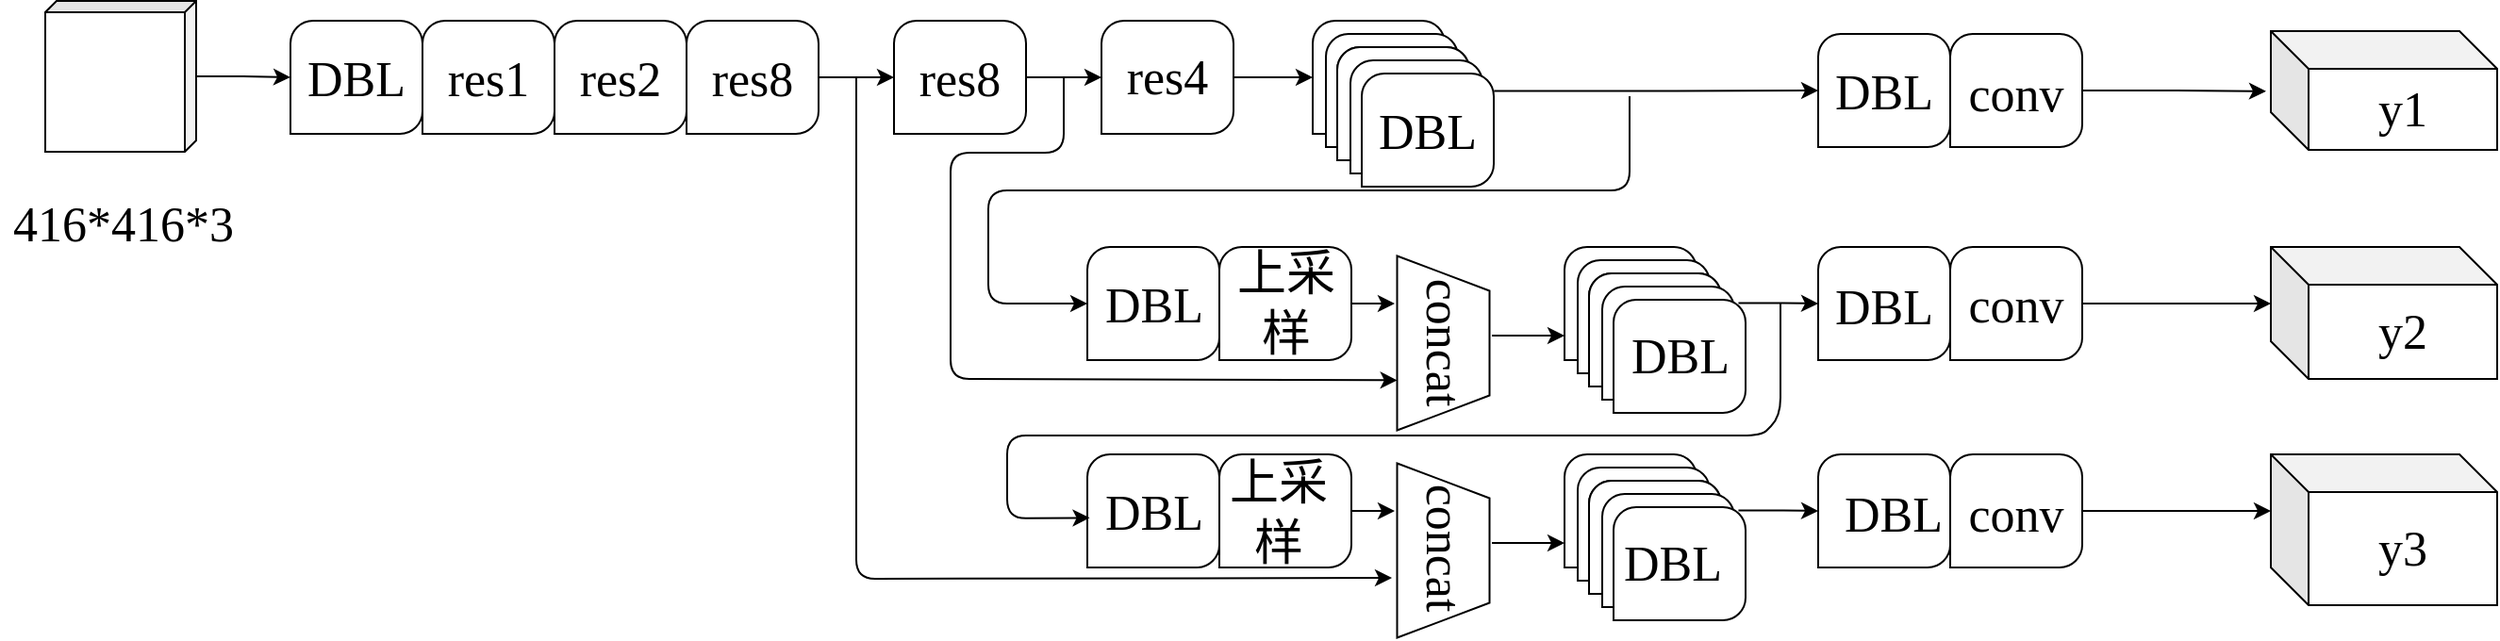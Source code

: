 <mxfile version="12.8.1" type="github">
  <diagram id="cxJui8YIb2qXLyrM7N-O" name="Page-1">
    <mxGraphModel dx="2379" dy="689" grid="1" gridSize="10" guides="1" tooltips="1" connect="1" arrows="1" fold="1" page="1" pageScale="1" pageWidth="827" pageHeight="1169" math="0" shadow="0">
      <root>
        <mxCell id="0" />
        <mxCell id="1" parent="0" />
        <mxCell id="h7xeCGE2rYM3C8ICNuwG-74" value="" style="edgeStyle=orthogonalEdgeStyle;rounded=0;orthogonalLoop=1;jettySize=auto;html=1;fontFamily=Times New Roman;fontSize=26;" parent="1" source="h7xeCGE2rYM3C8ICNuwG-2" target="h7xeCGE2rYM3C8ICNuwG-73" edge="1">
          <mxGeometry relative="1" as="geometry" />
        </mxCell>
        <mxCell id="h7xeCGE2rYM3C8ICNuwG-2" value="" style="shape=cube;whiteSpace=wrap;html=1;boundedLbl=1;backgroundOutline=1;darkOpacity=0.05;darkOpacity2=0.1;rotation=90;size=6;fontFamily=Times New Roman;fontSize=26;" parent="1" vertex="1">
          <mxGeometry x="-20" y="119.5" width="80" height="80" as="geometry" />
        </mxCell>
        <mxCell id="h7xeCGE2rYM3C8ICNuwG-28" value="" style="edgeStyle=orthogonalEdgeStyle;rounded=0;orthogonalLoop=1;jettySize=auto;html=1;entryX=-0.021;entryY=0.506;entryDx=0;entryDy=0;entryPerimeter=0;fontFamily=Times New Roman;fontSize=26;" parent="1" source="h7xeCGE2rYM3C8ICNuwG-4" target="h7xeCGE2rYM3C8ICNuwG-29" edge="1">
          <mxGeometry relative="1" as="geometry">
            <mxPoint x="1140" y="167" as="targetPoint" />
          </mxGeometry>
        </mxCell>
        <mxCell id="h7xeCGE2rYM3C8ICNuwG-4" value="" style="verticalLabelPosition=bottom;verticalAlign=top;html=1;shape=mxgraph.basic.three_corner_round_rect;dx=6;fontFamily=Times New Roman;fontSize=26;" parent="1" vertex="1">
          <mxGeometry x="990" y="137" width="70" height="60" as="geometry" />
        </mxCell>
        <mxCell id="h7xeCGE2rYM3C8ICNuwG-10" value="" style="verticalLabelPosition=bottom;verticalAlign=top;html=1;shape=mxgraph.basic.three_corner_round_rect;dx=6;fontFamily=Times New Roman;fontSize=26;" parent="1" vertex="1">
          <mxGeometry x="180" y="130" width="70" height="60" as="geometry" />
        </mxCell>
        <mxCell id="h7xeCGE2rYM3C8ICNuwG-11" value="" style="verticalLabelPosition=bottom;verticalAlign=top;html=1;shape=mxgraph.basic.three_corner_round_rect;dx=6;fontFamily=Times New Roman;fontSize=26;" parent="1" vertex="1">
          <mxGeometry x="250" y="130" width="70" height="60" as="geometry" />
        </mxCell>
        <mxCell id="h7xeCGE2rYM3C8ICNuwG-14" value="" style="edgeStyle=orthogonalEdgeStyle;rounded=0;orthogonalLoop=1;jettySize=auto;html=1;fontFamily=Times New Roman;fontSize=26;" parent="1" source="h7xeCGE2rYM3C8ICNuwG-12" target="h7xeCGE2rYM3C8ICNuwG-13" edge="1">
          <mxGeometry relative="1" as="geometry" />
        </mxCell>
        <mxCell id="h7xeCGE2rYM3C8ICNuwG-12" value="" style="verticalLabelPosition=bottom;verticalAlign=top;html=1;shape=mxgraph.basic.three_corner_round_rect;dx=6;fontFamily=Times New Roman;fontSize=26;" parent="1" vertex="1">
          <mxGeometry x="320" y="130" width="70" height="60" as="geometry" />
        </mxCell>
        <mxCell id="h7xeCGE2rYM3C8ICNuwG-16" value="" style="edgeStyle=orthogonalEdgeStyle;rounded=0;orthogonalLoop=1;jettySize=auto;html=1;fontFamily=Times New Roman;fontSize=26;" parent="1" source="h7xeCGE2rYM3C8ICNuwG-13" target="h7xeCGE2rYM3C8ICNuwG-15" edge="1">
          <mxGeometry relative="1" as="geometry" />
        </mxCell>
        <mxCell id="h7xeCGE2rYM3C8ICNuwG-13" value="" style="verticalLabelPosition=bottom;verticalAlign=top;html=1;shape=mxgraph.basic.three_corner_round_rect;dx=6;fontFamily=Times New Roman;fontSize=26;" parent="1" vertex="1">
          <mxGeometry x="430" y="130" width="70" height="60" as="geometry" />
        </mxCell>
        <mxCell id="h7xeCGE2rYM3C8ICNuwG-18" value="" style="edgeStyle=orthogonalEdgeStyle;rounded=0;orthogonalLoop=1;jettySize=auto;html=1;fontFamily=Times New Roman;fontSize=26;" parent="1" source="h7xeCGE2rYM3C8ICNuwG-15" target="h7xeCGE2rYM3C8ICNuwG-17" edge="1">
          <mxGeometry relative="1" as="geometry" />
        </mxCell>
        <mxCell id="h7xeCGE2rYM3C8ICNuwG-15" value="" style="verticalLabelPosition=bottom;verticalAlign=top;html=1;shape=mxgraph.basic.three_corner_round_rect;dx=6;fontFamily=Times New Roman;fontSize=26;" parent="1" vertex="1">
          <mxGeometry x="540" y="130" width="70" height="60" as="geometry" />
        </mxCell>
        <mxCell id="h7xeCGE2rYM3C8ICNuwG-17" value="" style="verticalLabelPosition=bottom;verticalAlign=top;html=1;shape=mxgraph.basic.three_corner_round_rect;dx=6;fontFamily=Times New Roman;fontSize=26;" parent="1" vertex="1">
          <mxGeometry x="652" y="130" width="70" height="60" as="geometry" />
        </mxCell>
        <mxCell id="h7xeCGE2rYM3C8ICNuwG-19" value="" style="verticalLabelPosition=bottom;verticalAlign=top;html=1;shape=mxgraph.basic.three_corner_round_rect;dx=6;fontFamily=Times New Roman;fontSize=26;" parent="1" vertex="1">
          <mxGeometry x="659" y="137" width="70" height="60" as="geometry" />
        </mxCell>
        <mxCell id="h7xeCGE2rYM3C8ICNuwG-20" value="" style="verticalLabelPosition=bottom;verticalAlign=top;html=1;shape=mxgraph.basic.three_corner_round_rect;dx=6;fontFamily=Times New Roman;fontSize=26;" parent="1" vertex="1">
          <mxGeometry x="665" y="144" width="70" height="60" as="geometry" />
        </mxCell>
        <mxCell id="h7xeCGE2rYM3C8ICNuwG-21" value="" style="verticalLabelPosition=bottom;verticalAlign=top;html=1;shape=mxgraph.basic.three_corner_round_rect;dx=6;fontFamily=Times New Roman;fontSize=26;" parent="1" vertex="1">
          <mxGeometry x="665" y="144" width="70" height="60" as="geometry" />
        </mxCell>
        <mxCell id="h7xeCGE2rYM3C8ICNuwG-22" value="" style="verticalLabelPosition=bottom;verticalAlign=top;html=1;shape=mxgraph.basic.three_corner_round_rect;dx=6;fontFamily=Times New Roman;fontSize=26;" parent="1" vertex="1">
          <mxGeometry x="672" y="151" width="70" height="60" as="geometry" />
        </mxCell>
        <mxCell id="h7xeCGE2rYM3C8ICNuwG-26" value="" style="edgeStyle=orthogonalEdgeStyle;rounded=0;orthogonalLoop=1;jettySize=auto;html=1;exitX=1.002;exitY=0.155;exitDx=0;exitDy=0;exitPerimeter=0;fontFamily=Times New Roman;fontSize=26;" parent="1" source="h7xeCGE2rYM3C8ICNuwG-23" target="h7xeCGE2rYM3C8ICNuwG-24" edge="1">
          <mxGeometry relative="1" as="geometry" />
        </mxCell>
        <mxCell id="h7xeCGE2rYM3C8ICNuwG-23" value="" style="verticalLabelPosition=bottom;verticalAlign=top;html=1;shape=mxgraph.basic.three_corner_round_rect;dx=6;fontFamily=Times New Roman;fontSize=26;" parent="1" vertex="1">
          <mxGeometry x="678" y="158" width="70" height="60" as="geometry" />
        </mxCell>
        <mxCell id="h7xeCGE2rYM3C8ICNuwG-24" value="" style="verticalLabelPosition=bottom;verticalAlign=top;html=1;shape=mxgraph.basic.three_corner_round_rect;dx=6;fontFamily=Times New Roman;fontSize=26;" parent="1" vertex="1">
          <mxGeometry x="920" y="137" width="70" height="60" as="geometry" />
        </mxCell>
        <mxCell id="h7xeCGE2rYM3C8ICNuwG-29" value="y1" style="shape=cube;whiteSpace=wrap;html=1;boundedLbl=1;backgroundOutline=1;darkOpacity=0.05;darkOpacity2=0.1;fontFamily=Times New Roman;fontSize=26;" parent="1" vertex="1">
          <mxGeometry x="1160" y="135.5" width="120" height="63" as="geometry" />
        </mxCell>
        <mxCell id="h7xeCGE2rYM3C8ICNuwG-42" value="" style="edgeStyle=orthogonalEdgeStyle;rounded=0;orthogonalLoop=1;jettySize=auto;html=1;fontFamily=Times New Roman;fontSize=26;" parent="1" source="h7xeCGE2rYM3C8ICNuwG-30" edge="1">
          <mxGeometry relative="1" as="geometry">
            <mxPoint x="695.5" y="280" as="targetPoint" />
          </mxGeometry>
        </mxCell>
        <mxCell id="h7xeCGE2rYM3C8ICNuwG-30" value="" style="verticalLabelPosition=bottom;verticalAlign=top;html=1;shape=mxgraph.basic.three_corner_round_rect;dx=6;fontFamily=Times New Roman;fontSize=26;" parent="1" vertex="1">
          <mxGeometry x="602.5" y="250" width="70" height="60" as="geometry" />
        </mxCell>
        <mxCell id="h7xeCGE2rYM3C8ICNuwG-31" value="" style="verticalLabelPosition=bottom;verticalAlign=top;html=1;shape=mxgraph.basic.three_corner_round_rect;dx=6;fontFamily=Times New Roman;fontSize=26;" parent="1" vertex="1">
          <mxGeometry x="532.5" y="250" width="70" height="60" as="geometry" />
        </mxCell>
        <mxCell id="h7xeCGE2rYM3C8ICNuwG-34" value="" style="verticalLabelPosition=bottom;verticalAlign=top;html=1;shape=mxgraph.basic.three_corner_round_rect;dx=6;fontFamily=Times New Roman;fontSize=26;" parent="1" vertex="1">
          <mxGeometry x="785.5" y="250" width="70" height="60" as="geometry" />
        </mxCell>
        <mxCell id="h7xeCGE2rYM3C8ICNuwG-35" value="" style="verticalLabelPosition=bottom;verticalAlign=top;html=1;shape=mxgraph.basic.three_corner_round_rect;dx=6;fontFamily=Times New Roman;fontSize=26;" parent="1" vertex="1">
          <mxGeometry x="792.5" y="257" width="70" height="60" as="geometry" />
        </mxCell>
        <mxCell id="h7xeCGE2rYM3C8ICNuwG-36" value="" style="verticalLabelPosition=bottom;verticalAlign=top;html=1;shape=mxgraph.basic.three_corner_round_rect;dx=6;fontFamily=Times New Roman;fontSize=26;" parent="1" vertex="1">
          <mxGeometry x="798.5" y="264" width="70" height="60" as="geometry" />
        </mxCell>
        <mxCell id="h7xeCGE2rYM3C8ICNuwG-37" value="" style="verticalLabelPosition=bottom;verticalAlign=top;html=1;shape=mxgraph.basic.three_corner_round_rect;dx=6;fontFamily=Times New Roman;fontSize=26;" parent="1" vertex="1">
          <mxGeometry x="798.5" y="264" width="70" height="60" as="geometry" />
        </mxCell>
        <mxCell id="h7xeCGE2rYM3C8ICNuwG-38" value="" style="verticalLabelPosition=bottom;verticalAlign=top;html=1;shape=mxgraph.basic.three_corner_round_rect;dx=6;fontFamily=Times New Roman;fontSize=26;" parent="1" vertex="1">
          <mxGeometry x="805.5" y="271" width="70" height="60" as="geometry" />
        </mxCell>
        <mxCell id="h7xeCGE2rYM3C8ICNuwG-46" value="" style="edgeStyle=orthogonalEdgeStyle;rounded=0;orthogonalLoop=1;jettySize=auto;html=1;exitX=0.946;exitY=0.03;exitDx=0;exitDy=0;exitPerimeter=0;fontFamily=Times New Roman;fontSize=26;" parent="1" source="h7xeCGE2rYM3C8ICNuwG-39" target="h7xeCGE2rYM3C8ICNuwG-44" edge="1">
          <mxGeometry relative="1" as="geometry" />
        </mxCell>
        <mxCell id="h7xeCGE2rYM3C8ICNuwG-39" value="" style="verticalLabelPosition=bottom;verticalAlign=top;html=1;shape=mxgraph.basic.three_corner_round_rect;dx=6;fontFamily=Times New Roman;fontSize=26;" parent="1" vertex="1">
          <mxGeometry x="811.5" y="278" width="70" height="60" as="geometry" />
        </mxCell>
        <mxCell id="h7xeCGE2rYM3C8ICNuwG-45" value="" style="edgeStyle=orthogonalEdgeStyle;rounded=0;orthogonalLoop=1;jettySize=auto;html=1;fontFamily=Times New Roman;fontSize=26;" parent="1" edge="1">
          <mxGeometry relative="1" as="geometry">
            <mxPoint x="747" y="297" as="sourcePoint" />
            <mxPoint x="785.5" y="297" as="targetPoint" />
          </mxGeometry>
        </mxCell>
        <mxCell id="h7xeCGE2rYM3C8ICNuwG-40" value="" style="shape=trapezoid;perimeter=trapezoidPerimeter;whiteSpace=wrap;html=1;rotation=90;fontFamily=Times New Roman;fontSize=26;" parent="1" vertex="1">
          <mxGeometry x="675" y="276.5" width="92.5" height="49" as="geometry" />
        </mxCell>
        <mxCell id="h7xeCGE2rYM3C8ICNuwG-49" value="" style="edgeStyle=orthogonalEdgeStyle;rounded=0;orthogonalLoop=1;jettySize=auto;html=1;entryX=0;entryY=0;entryDx=0;entryDy=30;entryPerimeter=0;fontFamily=Times New Roman;fontSize=26;" parent="1" source="h7xeCGE2rYM3C8ICNuwG-43" target="h7xeCGE2rYM3C8ICNuwG-47" edge="1">
          <mxGeometry relative="1" as="geometry">
            <mxPoint x="1140" y="280" as="targetPoint" />
          </mxGeometry>
        </mxCell>
        <mxCell id="h7xeCGE2rYM3C8ICNuwG-43" value="" style="verticalLabelPosition=bottom;verticalAlign=top;html=1;shape=mxgraph.basic.three_corner_round_rect;dx=6;fontFamily=Times New Roman;fontSize=26;" parent="1" vertex="1">
          <mxGeometry x="990" y="250" width="70" height="60" as="geometry" />
        </mxCell>
        <mxCell id="h7xeCGE2rYM3C8ICNuwG-44" value="" style="verticalLabelPosition=bottom;verticalAlign=top;html=1;shape=mxgraph.basic.three_corner_round_rect;dx=6;fontFamily=Times New Roman;fontSize=26;" parent="1" vertex="1">
          <mxGeometry x="920" y="250" width="70" height="60" as="geometry" />
        </mxCell>
        <mxCell id="h7xeCGE2rYM3C8ICNuwG-47" value="y2" style="shape=cube;whiteSpace=wrap;html=1;boundedLbl=1;backgroundOutline=1;darkOpacity=0.05;darkOpacity2=0.1;fontFamily=Times New Roman;fontSize=26;" parent="1" vertex="1">
          <mxGeometry x="1160" y="250" width="120" height="70" as="geometry" />
        </mxCell>
        <mxCell id="h7xeCGE2rYM3C8ICNuwG-50" value="" style="endArrow=classic;html=1;entryX=0;entryY=0.5;entryDx=0;entryDy=0;entryPerimeter=0;fontFamily=Times New Roman;fontSize=26;" parent="1" target="h7xeCGE2rYM3C8ICNuwG-31" edge="1">
          <mxGeometry width="50" height="50" relative="1" as="geometry">
            <mxPoint x="820" y="170" as="sourcePoint" />
            <mxPoint x="40" y="441" as="targetPoint" />
            <Array as="points">
              <mxPoint x="820" y="220" />
              <mxPoint x="650" y="220" />
              <mxPoint x="480" y="220" />
              <mxPoint x="480" y="280" />
            </Array>
          </mxGeometry>
        </mxCell>
        <mxCell id="h7xeCGE2rYM3C8ICNuwG-51" value="" style="endArrow=classic;html=1;entryX=0.713;entryY=0.998;entryDx=0;entryDy=0;entryPerimeter=0;fontFamily=Times New Roman;fontSize=26;" parent="1" target="h7xeCGE2rYM3C8ICNuwG-40" edge="1">
          <mxGeometry width="50" height="50" relative="1" as="geometry">
            <mxPoint x="520" y="160" as="sourcePoint" />
            <mxPoint x="320" y="350" as="targetPoint" />
            <Array as="points">
              <mxPoint x="520" y="200" />
              <mxPoint x="460" y="200" />
              <mxPoint x="460" y="320" />
            </Array>
          </mxGeometry>
        </mxCell>
        <mxCell id="h7xeCGE2rYM3C8ICNuwG-52" value="" style="edgeStyle=orthogonalEdgeStyle;rounded=0;orthogonalLoop=1;jettySize=auto;html=1;fontFamily=Times New Roman;fontSize=26;" parent="1" source="h7xeCGE2rYM3C8ICNuwG-53" edge="1">
          <mxGeometry relative="1" as="geometry">
            <mxPoint x="695.5" y="390" as="targetPoint" />
          </mxGeometry>
        </mxCell>
        <mxCell id="h7xeCGE2rYM3C8ICNuwG-53" value="" style="verticalLabelPosition=bottom;verticalAlign=top;html=1;shape=mxgraph.basic.three_corner_round_rect;dx=6;fontFamily=Times New Roman;fontSize=26;" parent="1" vertex="1">
          <mxGeometry x="602.5" y="360" width="70" height="60" as="geometry" />
        </mxCell>
        <mxCell id="h7xeCGE2rYM3C8ICNuwG-54" value="" style="verticalLabelPosition=bottom;verticalAlign=top;html=1;shape=mxgraph.basic.three_corner_round_rect;dx=6;fontFamily=Times New Roman;fontSize=26;" parent="1" vertex="1">
          <mxGeometry x="532.5" y="360" width="70" height="60" as="geometry" />
        </mxCell>
        <mxCell id="h7xeCGE2rYM3C8ICNuwG-55" value="" style="verticalLabelPosition=bottom;verticalAlign=top;html=1;shape=mxgraph.basic.three_corner_round_rect;dx=6;fontFamily=Times New Roman;fontSize=26;" parent="1" vertex="1">
          <mxGeometry x="785.5" y="360" width="70" height="60" as="geometry" />
        </mxCell>
        <mxCell id="h7xeCGE2rYM3C8ICNuwG-56" value="" style="verticalLabelPosition=bottom;verticalAlign=top;html=1;shape=mxgraph.basic.three_corner_round_rect;dx=6;fontFamily=Times New Roman;fontSize=26;" parent="1" vertex="1">
          <mxGeometry x="792.5" y="367" width="70" height="60" as="geometry" />
        </mxCell>
        <mxCell id="h7xeCGE2rYM3C8ICNuwG-57" value="" style="verticalLabelPosition=bottom;verticalAlign=top;html=1;shape=mxgraph.basic.three_corner_round_rect;dx=6;fontFamily=Times New Roman;fontSize=26;" parent="1" vertex="1">
          <mxGeometry x="798.5" y="374" width="70" height="60" as="geometry" />
        </mxCell>
        <mxCell id="h7xeCGE2rYM3C8ICNuwG-58" value="" style="verticalLabelPosition=bottom;verticalAlign=top;html=1;shape=mxgraph.basic.three_corner_round_rect;dx=6;fontFamily=Times New Roman;fontSize=26;" parent="1" vertex="1">
          <mxGeometry x="798.5" y="374" width="70" height="60" as="geometry" />
        </mxCell>
        <mxCell id="h7xeCGE2rYM3C8ICNuwG-59" value="" style="verticalLabelPosition=bottom;verticalAlign=top;html=1;shape=mxgraph.basic.three_corner_round_rect;dx=6;fontFamily=Times New Roman;fontSize=26;" parent="1" vertex="1">
          <mxGeometry x="805.5" y="381" width="70" height="60" as="geometry" />
        </mxCell>
        <mxCell id="h7xeCGE2rYM3C8ICNuwG-60" value="" style="edgeStyle=orthogonalEdgeStyle;rounded=0;orthogonalLoop=1;jettySize=auto;html=1;exitX=0.946;exitY=0.03;exitDx=0;exitDy=0;exitPerimeter=0;fontFamily=Times New Roman;fontSize=26;" parent="1" source="h7xeCGE2rYM3C8ICNuwG-61" target="h7xeCGE2rYM3C8ICNuwG-66" edge="1">
          <mxGeometry relative="1" as="geometry" />
        </mxCell>
        <mxCell id="h7xeCGE2rYM3C8ICNuwG-61" value="" style="verticalLabelPosition=bottom;verticalAlign=top;html=1;shape=mxgraph.basic.three_corner_round_rect;dx=6;fontFamily=Times New Roman;fontSize=26;" parent="1" vertex="1">
          <mxGeometry x="811.5" y="388" width="70" height="60" as="geometry" />
        </mxCell>
        <mxCell id="h7xeCGE2rYM3C8ICNuwG-62" value="" style="edgeStyle=orthogonalEdgeStyle;rounded=0;orthogonalLoop=1;jettySize=auto;html=1;fontFamily=Times New Roman;fontSize=26;" parent="1" edge="1">
          <mxGeometry relative="1" as="geometry">
            <mxPoint x="747" y="407" as="sourcePoint" />
            <mxPoint x="785.5" y="407" as="targetPoint" />
          </mxGeometry>
        </mxCell>
        <mxCell id="h7xeCGE2rYM3C8ICNuwG-63" value="" style="shape=trapezoid;perimeter=trapezoidPerimeter;whiteSpace=wrap;html=1;rotation=90;fontFamily=Times New Roman;fontSize=26;" parent="1" vertex="1">
          <mxGeometry x="675" y="386.5" width="92.5" height="49" as="geometry" />
        </mxCell>
        <mxCell id="h7xeCGE2rYM3C8ICNuwG-64" value="" style="edgeStyle=orthogonalEdgeStyle;rounded=0;orthogonalLoop=1;jettySize=auto;html=1;entryX=0;entryY=0;entryDx=0;entryDy=30;entryPerimeter=0;fontFamily=Times New Roman;fontSize=26;" parent="1" source="h7xeCGE2rYM3C8ICNuwG-65" target="h7xeCGE2rYM3C8ICNuwG-67" edge="1">
          <mxGeometry relative="1" as="geometry">
            <mxPoint x="1140" y="390" as="targetPoint" />
          </mxGeometry>
        </mxCell>
        <mxCell id="h7xeCGE2rYM3C8ICNuwG-65" value="" style="verticalLabelPosition=bottom;verticalAlign=top;html=1;shape=mxgraph.basic.three_corner_round_rect;dx=6;fontFamily=Times New Roman;fontSize=26;" parent="1" vertex="1">
          <mxGeometry x="990" y="360" width="70" height="60" as="geometry" />
        </mxCell>
        <mxCell id="h7xeCGE2rYM3C8ICNuwG-66" value="" style="verticalLabelPosition=bottom;verticalAlign=top;html=1;shape=mxgraph.basic.three_corner_round_rect;dx=6;fontFamily=Times New Roman;fontSize=26;" parent="1" vertex="1">
          <mxGeometry x="920" y="360" width="70" height="60" as="geometry" />
        </mxCell>
        <mxCell id="h7xeCGE2rYM3C8ICNuwG-67" value="y3" style="shape=cube;whiteSpace=wrap;html=1;boundedLbl=1;backgroundOutline=1;darkOpacity=0.05;darkOpacity2=0.1;fontFamily=Times New Roman;fontSize=26;" parent="1" vertex="1">
          <mxGeometry x="1160" y="360" width="120" height="80" as="geometry" />
        </mxCell>
        <mxCell id="h7xeCGE2rYM3C8ICNuwG-68" value="" style="endArrow=classic;html=1;entryX=0.657;entryY=1.056;entryDx=0;entryDy=0;entryPerimeter=0;fontFamily=Times New Roman;fontSize=26;" parent="1" target="h7xeCGE2rYM3C8ICNuwG-63" edge="1">
          <mxGeometry width="50" height="50" relative="1" as="geometry">
            <mxPoint x="410" y="160" as="sourcePoint" />
            <mxPoint x="220" y="481" as="targetPoint" />
            <Array as="points">
              <mxPoint x="410" y="426" />
            </Array>
          </mxGeometry>
        </mxCell>
        <mxCell id="h7xeCGE2rYM3C8ICNuwG-69" value="" style="endArrow=classic;html=1;entryX=0.018;entryY=0.561;entryDx=0;entryDy=0;entryPerimeter=0;fontFamily=Times New Roman;fontSize=26;" parent="1" target="h7xeCGE2rYM3C8ICNuwG-54" edge="1">
          <mxGeometry width="50" height="50" relative="1" as="geometry">
            <mxPoint x="900" y="280" as="sourcePoint" />
            <mxPoint x="504.5" y="458" as="targetPoint" />
            <Array as="points">
              <mxPoint x="900" y="340" />
              <mxPoint x="890" y="350" />
              <mxPoint x="490" y="350" />
              <mxPoint x="490" y="394" />
            </Array>
          </mxGeometry>
        </mxCell>
        <mxCell id="h7xeCGE2rYM3C8ICNuwG-73" value="" style="verticalLabelPosition=bottom;verticalAlign=top;html=1;shape=mxgraph.basic.three_corner_round_rect;dx=6;fontFamily=Times New Roman;fontSize=26;" parent="1" vertex="1">
          <mxGeometry x="110" y="130" width="70" height="60" as="geometry" />
        </mxCell>
        <mxCell id="h7xeCGE2rYM3C8ICNuwG-75" value="res2" style="text;html=1;strokeColor=none;fillColor=none;align=center;verticalAlign=middle;whiteSpace=wrap;rounded=0;fontFamily=Times New Roman;fontSize=26;" parent="1" vertex="1">
          <mxGeometry x="265" y="151" width="40" height="20" as="geometry" />
        </mxCell>
        <mxCell id="h7xeCGE2rYM3C8ICNuwG-76" value="res1" style="text;html=1;strokeColor=none;fillColor=none;align=center;verticalAlign=middle;whiteSpace=wrap;rounded=0;fontFamily=Times New Roman;fontSize=26;" parent="1" vertex="1">
          <mxGeometry x="195" y="151" width="40" height="20" as="geometry" />
        </mxCell>
        <mxCell id="h7xeCGE2rYM3C8ICNuwG-77" value="res8" style="text;html=1;strokeColor=none;fillColor=none;align=center;verticalAlign=middle;whiteSpace=wrap;rounded=0;fontFamily=Times New Roman;fontSize=26;" parent="1" vertex="1">
          <mxGeometry x="335" y="151" width="40" height="20" as="geometry" />
        </mxCell>
        <mxCell id="h7xeCGE2rYM3C8ICNuwG-78" value="res4" style="text;html=1;strokeColor=none;fillColor=none;align=center;verticalAlign=middle;whiteSpace=wrap;rounded=0;fontFamily=Times New Roman;fontSize=26;" parent="1" vertex="1">
          <mxGeometry x="555" y="150" width="40" height="20" as="geometry" />
        </mxCell>
        <mxCell id="h7xeCGE2rYM3C8ICNuwG-79" value="res8" style="text;html=1;strokeColor=none;fillColor=none;align=center;verticalAlign=middle;whiteSpace=wrap;rounded=0;fontFamily=Times New Roman;fontSize=26;" parent="1" vertex="1">
          <mxGeometry x="445" y="151" width="40" height="20" as="geometry" />
        </mxCell>
        <mxCell id="h7xeCGE2rYM3C8ICNuwG-80" value="DBL" style="text;html=1;strokeColor=none;fillColor=none;align=center;verticalAlign=middle;whiteSpace=wrap;rounded=0;fontFamily=Times New Roman;fontSize=26;" parent="1" vertex="1">
          <mxGeometry x="125" y="151" width="40" height="20" as="geometry" />
        </mxCell>
        <mxCell id="h7xeCGE2rYM3C8ICNuwG-81" value="DBL" style="text;html=1;strokeColor=none;fillColor=none;align=center;verticalAlign=middle;whiteSpace=wrap;rounded=0;fontFamily=Times New Roman;fontSize=26;" parent="1" vertex="1">
          <mxGeometry x="693" y="178.5" width="40" height="20" as="geometry" />
        </mxCell>
        <mxCell id="h7xeCGE2rYM3C8ICNuwG-82" value="DBL" style="text;html=1;strokeColor=none;fillColor=none;align=center;verticalAlign=middle;whiteSpace=wrap;rounded=0;fontFamily=Times New Roman;fontSize=26;" parent="1" vertex="1">
          <mxGeometry x="547.5" y="271" width="40" height="20" as="geometry" />
        </mxCell>
        <mxCell id="h7xeCGE2rYM3C8ICNuwG-83" value="DBL" style="text;html=1;strokeColor=none;fillColor=none;align=center;verticalAlign=middle;whiteSpace=wrap;rounded=0;fontFamily=Times New Roman;fontSize=26;" parent="1" vertex="1">
          <mxGeometry x="547.5" y="380.5" width="40" height="20" as="geometry" />
        </mxCell>
        <mxCell id="h7xeCGE2rYM3C8ICNuwG-84" value="DBL" style="text;html=1;strokeColor=none;fillColor=none;align=center;verticalAlign=middle;whiteSpace=wrap;rounded=0;fontFamily=Times New Roman;fontSize=26;" parent="1" vertex="1">
          <mxGeometry x="935" y="272" width="40" height="20" as="geometry" />
        </mxCell>
        <mxCell id="h7xeCGE2rYM3C8ICNuwG-85" value="DBL" style="text;html=1;strokeColor=none;fillColor=none;align=center;verticalAlign=middle;whiteSpace=wrap;rounded=0;fontFamily=Times New Roman;fontSize=26;" parent="1" vertex="1">
          <mxGeometry x="935" y="158" width="40" height="20" as="geometry" />
        </mxCell>
        <mxCell id="h7xeCGE2rYM3C8ICNuwG-87" value="DBL" style="text;html=1;strokeColor=none;fillColor=none;align=center;verticalAlign=middle;whiteSpace=wrap;rounded=0;fontFamily=Times New Roman;fontSize=26;" parent="1" vertex="1">
          <mxGeometry x="940" y="381.5" width="40" height="20" as="geometry" />
        </mxCell>
        <mxCell id="h7xeCGE2rYM3C8ICNuwG-88" value="DBL" style="text;html=1;strokeColor=none;fillColor=none;align=center;verticalAlign=middle;whiteSpace=wrap;rounded=0;fontFamily=Times New Roman;fontSize=26;" parent="1" vertex="1">
          <mxGeometry x="822.5" y="408" width="40" height="20" as="geometry" />
        </mxCell>
        <mxCell id="h7xeCGE2rYM3C8ICNuwG-89" value="DBL" style="text;html=1;strokeColor=none;fillColor=none;align=center;verticalAlign=middle;whiteSpace=wrap;rounded=0;fontFamily=Times New Roman;fontSize=26;" parent="1" vertex="1">
          <mxGeometry x="827" y="298" width="40" height="20" as="geometry" />
        </mxCell>
        <mxCell id="h7xeCGE2rYM3C8ICNuwG-90" value="concat" style="text;html=1;strokeColor=none;fillColor=none;align=center;verticalAlign=middle;whiteSpace=wrap;rounded=0;fontFamily=Times New Roman;fontSize=26;rotation=90;" parent="1" vertex="1">
          <mxGeometry x="701.25" y="400" width="40" height="20" as="geometry" />
        </mxCell>
        <mxCell id="h7xeCGE2rYM3C8ICNuwG-91" value="上采样" style="text;html=1;strokeColor=none;fillColor=none;align=center;verticalAlign=middle;whiteSpace=wrap;rounded=0;fontFamily=Times New Roman;fontSize=26;" parent="1" vertex="1">
          <mxGeometry x="602.5" y="270" width="70" height="20" as="geometry" />
        </mxCell>
        <mxCell id="h7xeCGE2rYM3C8ICNuwG-92" value="上采样" style="text;html=1;strokeColor=none;fillColor=none;align=center;verticalAlign=middle;whiteSpace=wrap;rounded=0;fontFamily=Times New Roman;fontSize=26;" parent="1" vertex="1">
          <mxGeometry x="604.5" y="380.5" width="58" height="20" as="geometry" />
        </mxCell>
        <mxCell id="h7xeCGE2rYM3C8ICNuwG-95" value="concat" style="text;html=1;strokeColor=none;fillColor=none;align=center;verticalAlign=middle;whiteSpace=wrap;rounded=0;fontFamily=Times New Roman;fontSize=26;rotation=90;" parent="1" vertex="1">
          <mxGeometry x="701.25" y="291" width="40" height="20" as="geometry" />
        </mxCell>
        <mxCell id="h7xeCGE2rYM3C8ICNuwG-97" value="conv" style="text;html=1;strokeColor=none;fillColor=none;align=center;verticalAlign=middle;whiteSpace=wrap;rounded=0;fontFamily=Times New Roman;fontSize=26;" parent="1" vertex="1">
          <mxGeometry x="1005" y="158.5" width="40" height="20" as="geometry" />
        </mxCell>
        <mxCell id="h7xeCGE2rYM3C8ICNuwG-98" value="conv" style="text;html=1;strokeColor=none;fillColor=none;align=center;verticalAlign=middle;whiteSpace=wrap;rounded=0;fontFamily=Times New Roman;fontSize=26;" parent="1" vertex="1">
          <mxGeometry x="1005" y="271" width="40" height="20" as="geometry" />
        </mxCell>
        <mxCell id="h7xeCGE2rYM3C8ICNuwG-99" value="conv" style="text;html=1;strokeColor=none;fillColor=none;align=center;verticalAlign=middle;whiteSpace=wrap;rounded=0;fontFamily=Times New Roman;fontSize=26;" parent="1" vertex="1">
          <mxGeometry x="1005" y="381.5" width="40" height="20" as="geometry" />
        </mxCell>
        <mxCell id="7HwRHmx735W2FjeOF3X1-1" value="416*416*3" style="text;html=1;align=center;verticalAlign=middle;resizable=0;points=[];autosize=1;fontSize=26;fontFamily=Times New Roman;" vertex="1" parent="1">
          <mxGeometry x="-44" y="218" width="130" height="40" as="geometry" />
        </mxCell>
      </root>
    </mxGraphModel>
  </diagram>
</mxfile>
